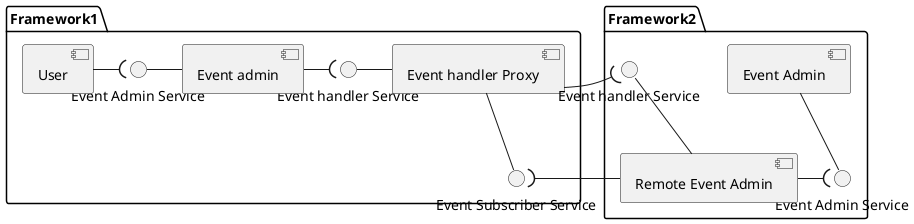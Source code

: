 @startuml
'https://plantuml.com/component-diagram


package "Framework1" {
  ()EventAdminService1 as "Event Admin Service"
  ()EventHandlerService1 as "Event handler Service"
  [User] -( EventAdminService1
  EventAdminService1 - [Event admin]
  [Event admin] -( EventHandlerService1
  EventHandlerService1 - [Event handler Proxy]
  [Event handler Proxy] -down-"Event Subscriber Service"
}

package "Framework2" {
   ()EventHandlerService2  as "Event handler Service"
   ()EventAdminService2 as "Event Admin Service"
   EventAdmin2 as [Event Admin]
   RemoteEventAdmin as [Remote Event Admin]
   RemoteEventAdmin -up- EventHandlerService2
   RemoteEventAdmin -( EventAdminService2
   EventAdmin2 -down- EventAdminService2
}

  [Event handler Proxy] -( EventHandlerService2
  RemoteEventAdmin -( "Event Subscriber Service"

@enduml

@startuml
'利用RSA实现EventAdmin的远程调用
interface celix_event_remote_provider_service {
  +celix_status_t postEvent(const char* topic, celix_properties_t* properties)
  +celix_status_t sendEvent(const char* topic, celix_properties_t* properties)
}

'interface celix_remote_event_admin_service {
'  +celix_status_t postEvent(const char* topic, celix_properties_t* properties)
'  +celix_status_t sendEvent(const char* topic, celix_properties_t* properties)
'  +celix_status_t subscribeFor(const char* fwUuid, const celix_array_list_t* topics, const char* filter)
'  +celix_status_t unsubscribeFor(const char* fwUuid, const celix_array_list_t* topics)
'}

interface celix_event_remote_subscriber_service_t {
    void* handle
    celix_status_t (*receiveEventAsync)(void* handle, const char* topic, const celix_properties_t* properties)
    celix_status_t (*receiveEventSync)(void* handle, const char* topic, const celix_properties_t* properties)
}

interface celix_event_handler_remote_listener_service_t {
    void *handle
    celix_status_t (*handlerAdded)(void* handle, const char* handlerFwUUID, long handlerSvcId, const char* topics, const char* filter)
    celix_status_t (*handlerRemoved)(void* handle, const char* handlerFwUUID, long handlerSvcId, const char* topics, const char* filter)
}

class celix_event_remote_provider {
}

celix_event_remote_provider -up-> celix_event_remote_provider_service
celix_event_remote_provider -down-> celix_event_remote_subscriber_service_t
celix_event_remote_provider -down-> celix_event_handler_remote_listener_service_t

'note top of celix_event_remote_provider_service
'  其为本地服务，服务属性包括:endpoint.fwuuid list, rank(也许要通过外部配置)
'  该服务无法作为远程接口直接提供给其他框架的event admin,
'  因为需要在事件传递到远端之前进行过滤，避免浪费不必要的流量，
'  故需要由本地的provider根据远程的celix_event_remote_admin_service/端点进行过滤
'end note
'
'note top of celix_event_remote_admin_service
'  基于RSA的celix_event_remote_provider私有接口
'end note

@enduml

@startuml
'基于RSA的EventAdmin组建关系图

package "Framework1" {
actor "User" as User1
interface EventAdminService1 as "Event Admin Service"
component EventAdmin1 as "Event Admin"
interface EventRemoteProviderService1 as "celix_event_remote_provider_service_t"
interface EventHandlerRemoteListenerService as "celix_event_handler_remote_listener_service_t"
component EventRemoteProvider1 as "Event Remote Provider"

User1 ..> EventAdminService1: publish event
EventAdminService1 -- EventAdmin1
EventAdmin1 ..> EventRemoteProviderService1
EventRemoteProviderService1 -- EventRemoteProvider1
EventRemoteProvider1 -- EventHandlerRemoteListenerService
}

package "Framework2" {
interface EventAdminService2 as "Event Admin Service"
component EventAdmin2 as "Event Admin"
interface EventRemoteSubService as "celix_event_remote_subscriber_service_t"
component EventRemoteProvider2 as "Event Remote Provider"
interface EventHandlerService as "Event Handler Service"
component EventHandler as "Event Handlers"
EventHandler -- EventHandlerService
EventAdmin2 .up.> EventHandlerService
EventAdmin2 -- EventAdminService2
EventRemoteProvider2 .up.> EventAdminService2
EventRemoteProvider2 -- EventRemoteSubService
}
EventRemoteProvider1 ..> EventRemoteSubService:forward event
EventRemoteProvider2 ..> EventHandlerRemoteListenerService:forward subscription
@enduml

@startuml
'基于MQTT实现EventAdmin的远程调用
interface celix_event_remote_provider_service {
  +celix_status_t postEvent(const char* topic, celix_properties_t* properties)
  +celix_status_t sendEvent(const char* topic, celix_properties_t* properties)
}

interface celix_mqtt_broker_info_service {
    void *handle;
}

class celix_event_remote_provider {
}

celix_event_remote_provider -up-> celix_event_remote_provider_service
celix_event_remote_provider -up-> celix_mqtt_broker_info_service

@enduml





@startuml
'基于MQTT的EventAdmin组建关系图
rectangle HOST1 {
  rectangle mosquitto.conf
  node MQTTBroker as "MQTT Broker"
  package Framework1 {
    actor User
    component EventAdmin1 as "Event Admin"
    interface EventAdminService1 as "Event Admin Service"
    interface EventRemoteProviderService1 as "Event Remote \nProvider Service"
    interface MQTTBrokerInfoService as "MQTT Broker\n Info Service"
    component EventRemoteProvider1 as "Event Remote Provider"
  }
}

rectangle HOST2 {
  package Framework2 {
    component EventHandler as "Event Handlers"
    interface EventHandlerService as "Event Handler Service"
    component EventAdmin2 as "Event Admin"
    interface EventAdminService2 as "Event Admin Service"
    component EventRemoteProvider2 as "Event Remote Provider"
  }
}

User ..>EventAdminService1: publish event
EventAdminService1 -- EventAdmin1
EventAdmin1 ..> EventRemoteProviderService1
EventRemoteProviderService1 -- EventRemoteProvider1
EventRemoteProvider1 -up- MQTTBrokerInfoService
EventRemoteProvider1 <.right.> MQTTBroker:Publish and subscribe event
EventRemoteProvider1 ..> mosquitto.conf:Read broker address
MQTTBroker ..> mosquitto.conf:read

EventHandler -- EventHandlerService
EventAdmin2 .up.> EventHandlerService
EventAdmin2 -down- EventAdminService2
EventRemoteProvider2 .up.> EventAdminService2:publish event

EventRemoteProvider2 .right.> MQTTBrokerInfoService:Get broker address
EventRemoteProvider2 <.right.> MQTTBroker:Publish and subscribe event

@enduml













